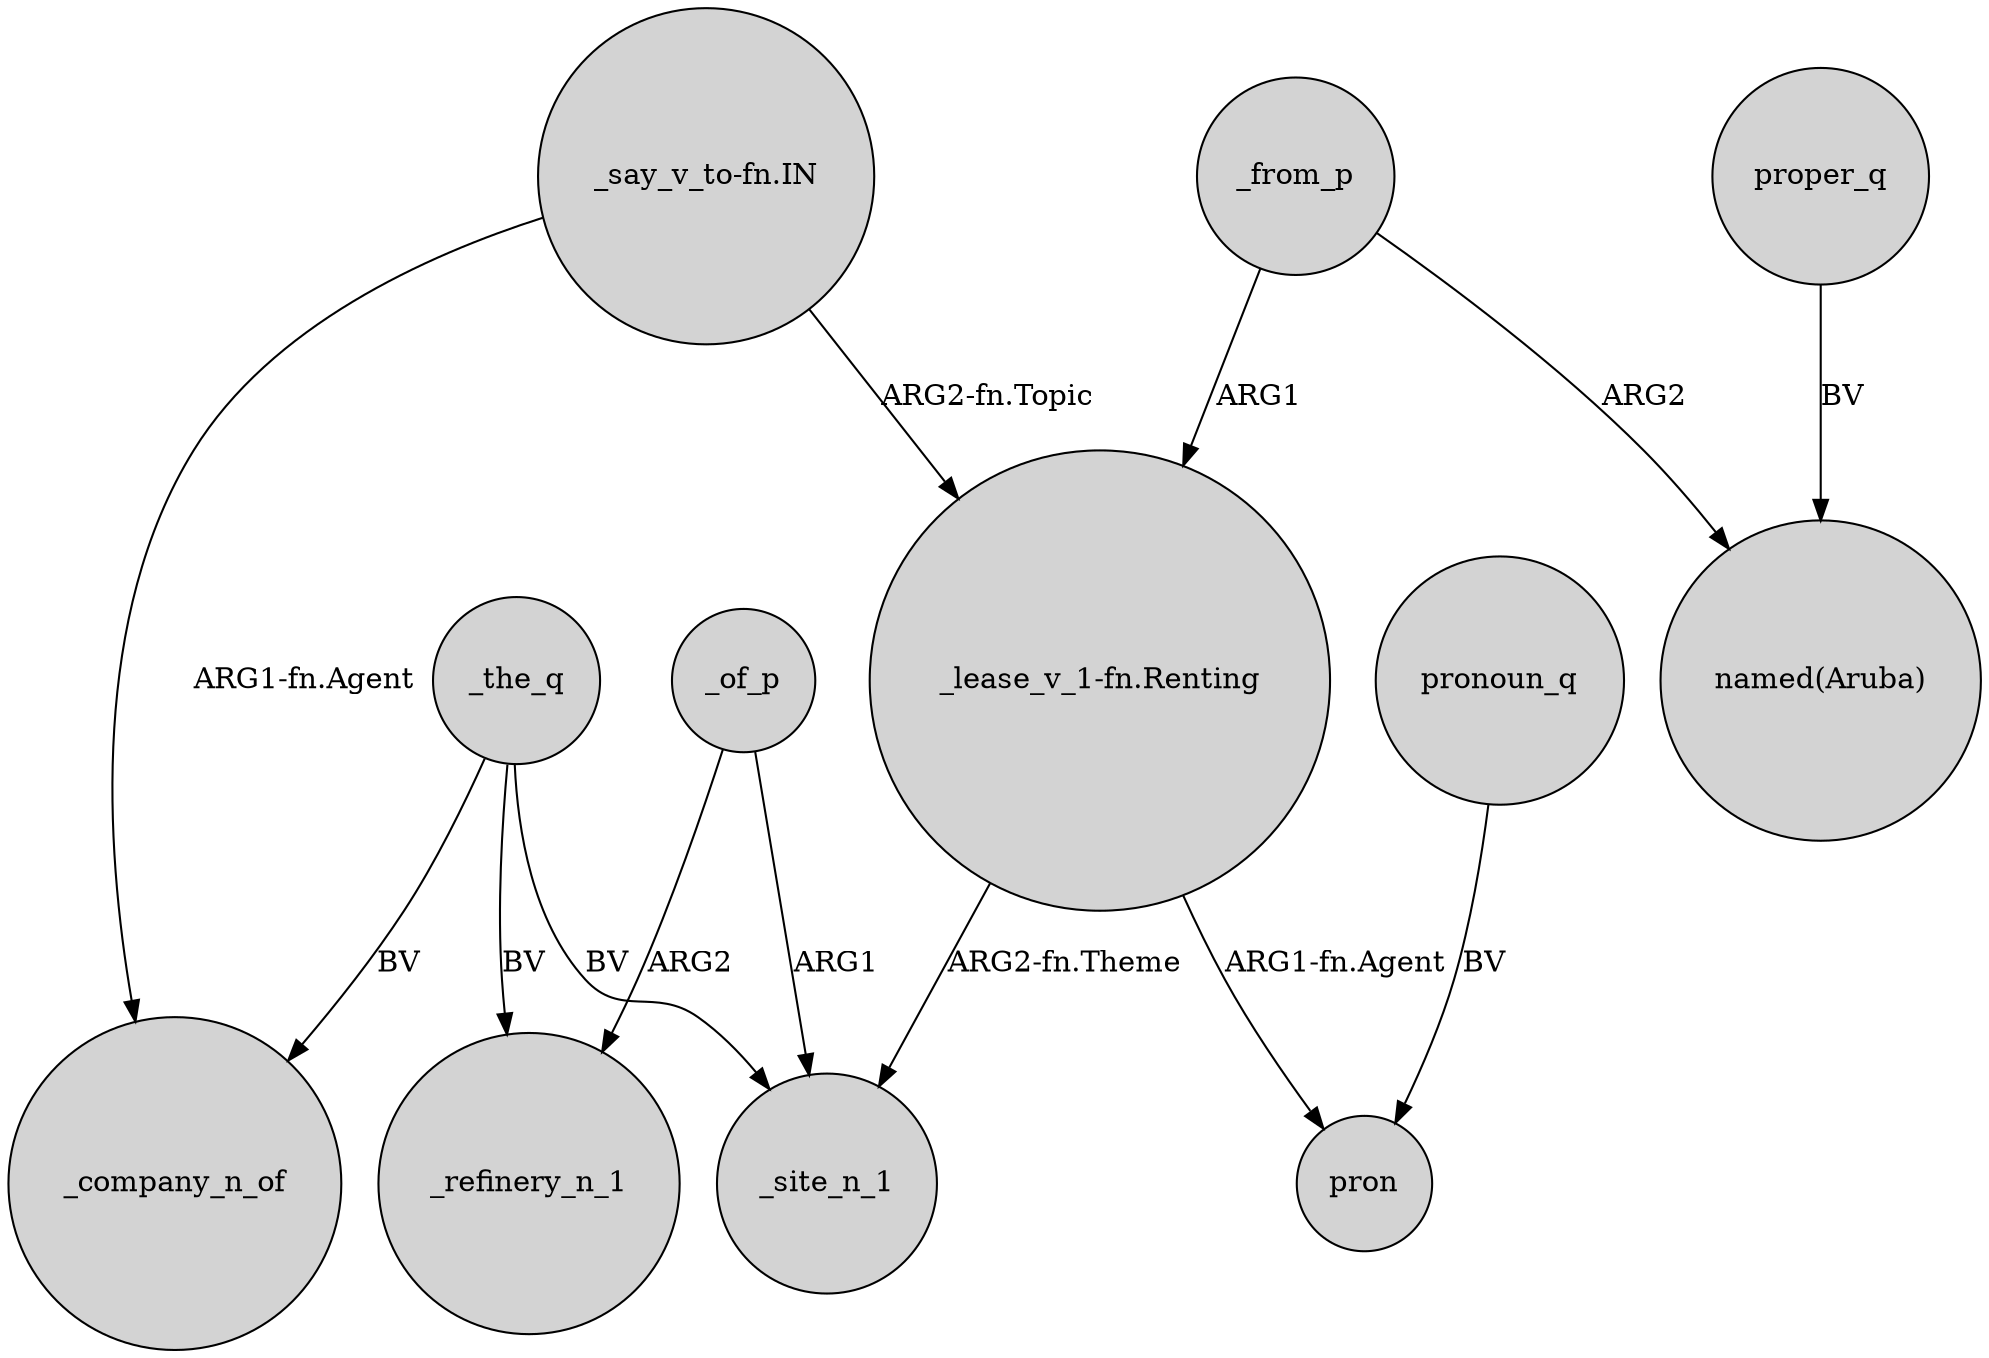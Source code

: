 digraph {
	node [shape=circle style=filled]
	"_say_v_to-fn.IN" -> "_lease_v_1-fn.Renting" [label="ARG2-fn.Topic"]
	_the_q -> _site_n_1 [label=BV]
	"_say_v_to-fn.IN" -> _company_n_of [label="ARG1-fn.Agent"]
	_of_p -> _refinery_n_1 [label=ARG2]
	"_lease_v_1-fn.Renting" -> _site_n_1 [label="ARG2-fn.Theme"]
	"_lease_v_1-fn.Renting" -> pron [label="ARG1-fn.Agent"]
	_from_p -> "_lease_v_1-fn.Renting" [label=ARG1]
	_from_p -> "named(Aruba)" [label=ARG2]
	proper_q -> "named(Aruba)" [label=BV]
	_the_q -> _company_n_of [label=BV]
	_the_q -> _refinery_n_1 [label=BV]
	_of_p -> _site_n_1 [label=ARG1]
	pronoun_q -> pron [label=BV]
}
